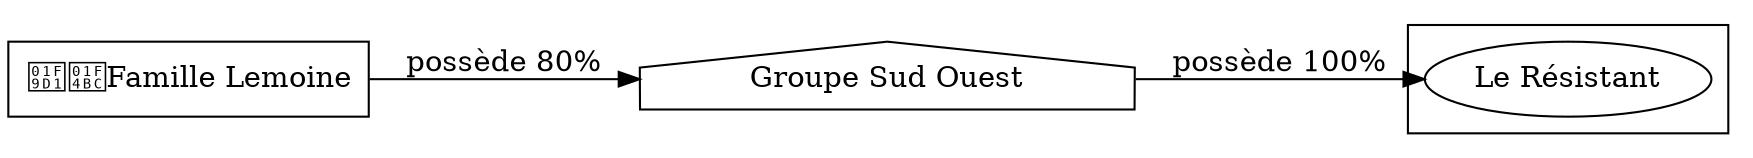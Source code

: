 digraph {
  rankdir=LR;
  subgraph roots {
    
      "famille-lemoine-252"[label="🧑‍💼Famille Lemoine" shape=box]
    
  }

  
    "groupe-sud-ouest-253"[label="Groupe Sud Ouest" shape=house]
  

  subgraph clusterLeaves {
    
      "le-resistant-259"[label="Le Résistant"]
    
  }

  
    "groupe-sud-ouest-253" -> "le-resistant-259" [
      label="possède 100%"
    ]
  
    "famille-lemoine-252" -> "groupe-sud-ouest-253" [
      label="possède 80%"
    ]
  
}
